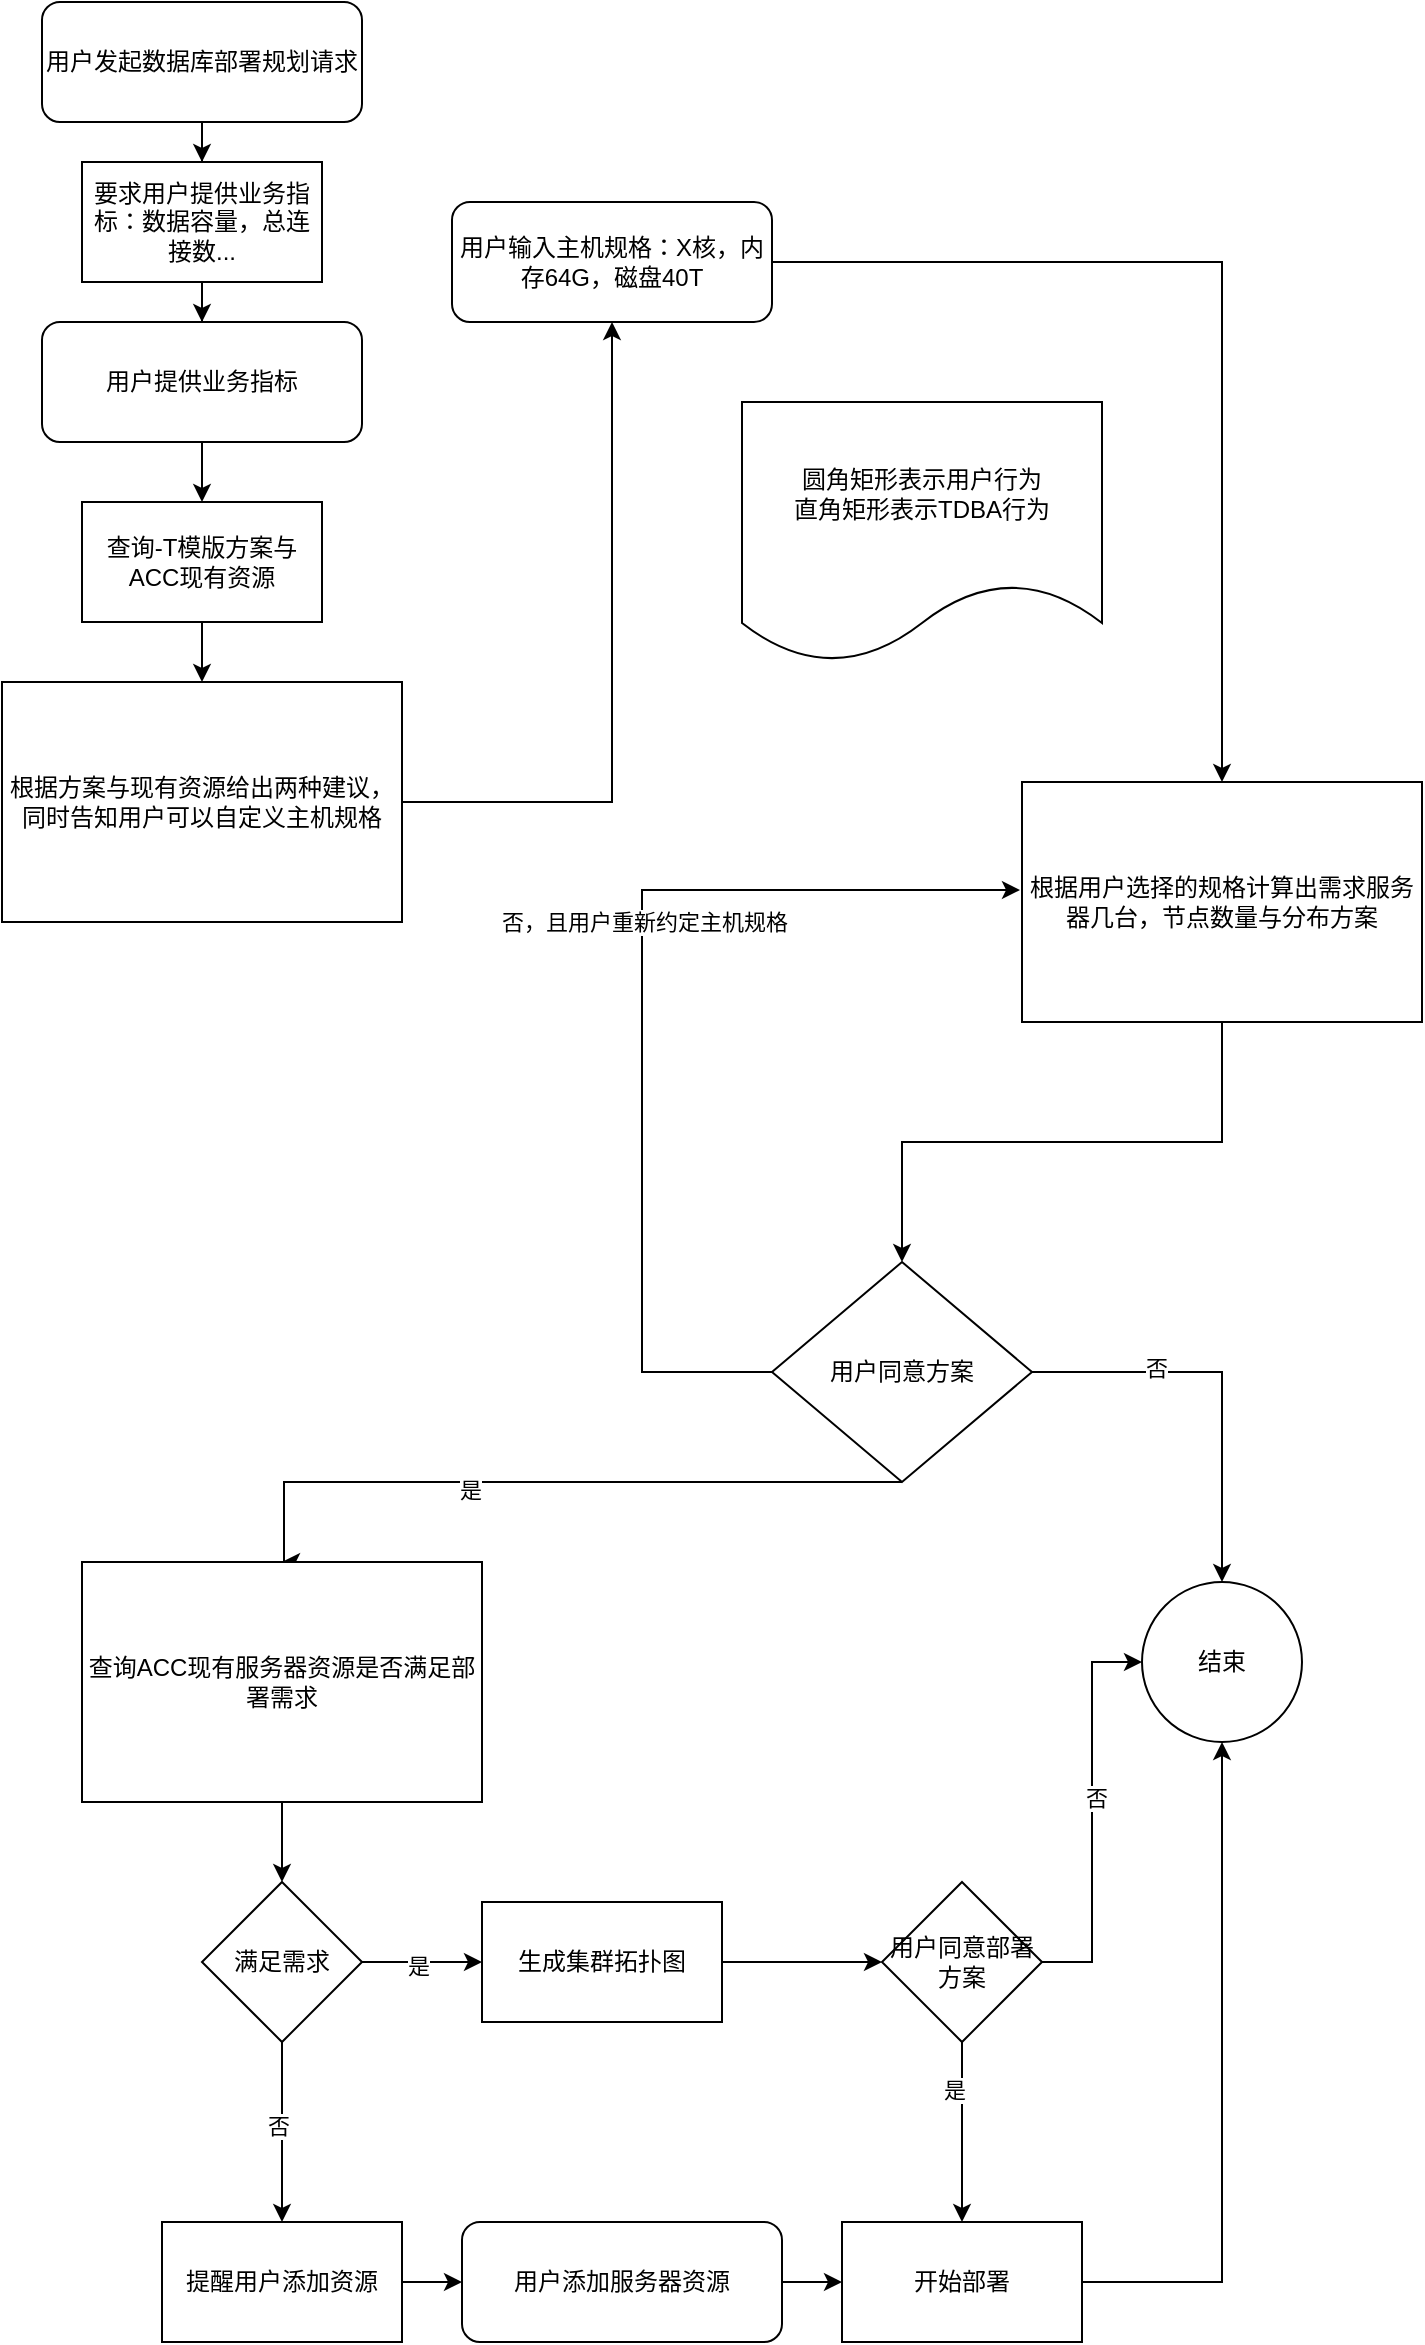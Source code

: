 <mxfile version="24.6.2" type="github">
  <diagram name="第 1 页" id="avmDc23T9HDgsjV4XYvA">
    <mxGraphModel dx="1674" dy="738" grid="1" gridSize="10" guides="1" tooltips="1" connect="1" arrows="1" fold="1" page="1" pageScale="1" pageWidth="827" pageHeight="1169" math="0" shadow="0">
      <root>
        <mxCell id="0" />
        <mxCell id="1" parent="0" />
        <mxCell id="2_RnS9Cv0YsXSPb3wlUZ-4" value="" style="edgeStyle=orthogonalEdgeStyle;rounded=0;orthogonalLoop=1;jettySize=auto;html=1;" parent="1" source="2_RnS9Cv0YsXSPb3wlUZ-1" target="2_RnS9Cv0YsXSPb3wlUZ-2" edge="1">
          <mxGeometry relative="1" as="geometry" />
        </mxCell>
        <mxCell id="2_RnS9Cv0YsXSPb3wlUZ-1" value="用户发起数据库部署规划请求" style="rounded=1;whiteSpace=wrap;html=1;" parent="1" vertex="1">
          <mxGeometry x="100" y="90" width="160" height="60" as="geometry" />
        </mxCell>
        <mxCell id="2_RnS9Cv0YsXSPb3wlUZ-6" value="" style="edgeStyle=orthogonalEdgeStyle;rounded=0;orthogonalLoop=1;jettySize=auto;html=1;" parent="1" source="2_RnS9Cv0YsXSPb3wlUZ-2" target="2_RnS9Cv0YsXSPb3wlUZ-5" edge="1">
          <mxGeometry relative="1" as="geometry" />
        </mxCell>
        <mxCell id="2_RnS9Cv0YsXSPb3wlUZ-2" value="要求用户提供业务指标：数据容量，总连接数..." style="rounded=0;whiteSpace=wrap;html=1;" parent="1" vertex="1">
          <mxGeometry x="120" y="170" width="120" height="60" as="geometry" />
        </mxCell>
        <mxCell id="2_RnS9Cv0YsXSPb3wlUZ-10" value="" style="edgeStyle=orthogonalEdgeStyle;rounded=0;orthogonalLoop=1;jettySize=auto;html=1;" parent="1" source="2_RnS9Cv0YsXSPb3wlUZ-5" target="2_RnS9Cv0YsXSPb3wlUZ-9" edge="1">
          <mxGeometry relative="1" as="geometry" />
        </mxCell>
        <mxCell id="2_RnS9Cv0YsXSPb3wlUZ-5" value="用户提供业务指标" style="rounded=1;whiteSpace=wrap;html=1;" parent="1" vertex="1">
          <mxGeometry x="100" y="250" width="160" height="60" as="geometry" />
        </mxCell>
        <mxCell id="2_RnS9Cv0YsXSPb3wlUZ-12" value="" style="edgeStyle=orthogonalEdgeStyle;rounded=0;orthogonalLoop=1;jettySize=auto;html=1;" parent="1" source="2_RnS9Cv0YsXSPb3wlUZ-9" target="2_RnS9Cv0YsXSPb3wlUZ-11" edge="1">
          <mxGeometry relative="1" as="geometry" />
        </mxCell>
        <mxCell id="2_RnS9Cv0YsXSPb3wlUZ-9" value="查询-T模版方案与ACC现有资源" style="rounded=0;whiteSpace=wrap;html=1;" parent="1" vertex="1">
          <mxGeometry x="120" y="340" width="120" height="60" as="geometry" />
        </mxCell>
        <mxCell id="2_RnS9Cv0YsXSPb3wlUZ-16" style="edgeStyle=orthogonalEdgeStyle;rounded=0;orthogonalLoop=1;jettySize=auto;html=1;exitX=1;exitY=0.5;exitDx=0;exitDy=0;" parent="1" source="2_RnS9Cv0YsXSPb3wlUZ-11" target="2_RnS9Cv0YsXSPb3wlUZ-15" edge="1">
          <mxGeometry relative="1" as="geometry" />
        </mxCell>
        <mxCell id="2_RnS9Cv0YsXSPb3wlUZ-11" value="根据方案与现有资源给出两种建议，同时告知用户可以自定义主机规格" style="whiteSpace=wrap;html=1;rounded=0;" parent="1" vertex="1">
          <mxGeometry x="80" y="430" width="200" height="120" as="geometry" />
        </mxCell>
        <mxCell id="2_RnS9Cv0YsXSPb3wlUZ-18" value="" style="edgeStyle=orthogonalEdgeStyle;rounded=0;orthogonalLoop=1;jettySize=auto;html=1;" parent="1" source="2_RnS9Cv0YsXSPb3wlUZ-15" target="2_RnS9Cv0YsXSPb3wlUZ-17" edge="1">
          <mxGeometry relative="1" as="geometry" />
        </mxCell>
        <mxCell id="2_RnS9Cv0YsXSPb3wlUZ-15" value="用户输入主机规格：X核，内存64G，磁盘40T" style="rounded=1;whiteSpace=wrap;html=1;" parent="1" vertex="1">
          <mxGeometry x="305" y="190" width="160" height="60" as="geometry" />
        </mxCell>
        <mxCell id="2_RnS9Cv0YsXSPb3wlUZ-21" value="" style="edgeStyle=orthogonalEdgeStyle;rounded=0;orthogonalLoop=1;jettySize=auto;html=1;" parent="1" source="2_RnS9Cv0YsXSPb3wlUZ-17" target="2_RnS9Cv0YsXSPb3wlUZ-20" edge="1">
          <mxGeometry relative="1" as="geometry" />
        </mxCell>
        <mxCell id="2_RnS9Cv0YsXSPb3wlUZ-17" value="根据用户选择的规格计算出需求服务器几台，节点数量与分布方案" style="whiteSpace=wrap;html=1;rounded=0;" parent="1" vertex="1">
          <mxGeometry x="590" y="480" width="200" height="120" as="geometry" />
        </mxCell>
        <mxCell id="2_RnS9Cv0YsXSPb3wlUZ-22" style="edgeStyle=orthogonalEdgeStyle;rounded=0;orthogonalLoop=1;jettySize=auto;html=1;entryX=-0.005;entryY=0.45;entryDx=0;entryDy=0;entryPerimeter=0;" parent="1" source="2_RnS9Cv0YsXSPb3wlUZ-20" target="2_RnS9Cv0YsXSPb3wlUZ-17" edge="1">
          <mxGeometry relative="1" as="geometry">
            <mxPoint x="390" y="530" as="targetPoint" />
            <Array as="points">
              <mxPoint x="400" y="775" />
              <mxPoint x="400" y="534" />
            </Array>
          </mxGeometry>
        </mxCell>
        <mxCell id="2_RnS9Cv0YsXSPb3wlUZ-23" value="否，且用户重新约定主机规格" style="edgeLabel;html=1;align=center;verticalAlign=middle;resizable=0;points=[];" parent="2_RnS9Cv0YsXSPb3wlUZ-22" vertex="1" connectable="0">
          <mxGeometry x="0.175" y="-1" relative="1" as="geometry">
            <mxPoint y="1" as="offset" />
          </mxGeometry>
        </mxCell>
        <mxCell id="2_RnS9Cv0YsXSPb3wlUZ-29" value="" style="edgeStyle=orthogonalEdgeStyle;rounded=0;orthogonalLoop=1;jettySize=auto;html=1;" parent="1" source="2_RnS9Cv0YsXSPb3wlUZ-20" target="2_RnS9Cv0YsXSPb3wlUZ-28" edge="1">
          <mxGeometry relative="1" as="geometry" />
        </mxCell>
        <mxCell id="2_RnS9Cv0YsXSPb3wlUZ-31" value="否" style="edgeLabel;html=1;align=center;verticalAlign=middle;resizable=0;points=[];" parent="2_RnS9Cv0YsXSPb3wlUZ-29" vertex="1" connectable="0">
          <mxGeometry x="-0.38" y="2" relative="1" as="geometry">
            <mxPoint as="offset" />
          </mxGeometry>
        </mxCell>
        <mxCell id="2_RnS9Cv0YsXSPb3wlUZ-32" style="edgeStyle=orthogonalEdgeStyle;rounded=0;orthogonalLoop=1;jettySize=auto;html=1;exitX=0.5;exitY=1;exitDx=0;exitDy=0;" parent="1" source="2_RnS9Cv0YsXSPb3wlUZ-20" edge="1">
          <mxGeometry relative="1" as="geometry">
            <mxPoint x="220" y="870" as="targetPoint" />
            <Array as="points">
              <mxPoint x="221" y="830" />
            </Array>
          </mxGeometry>
        </mxCell>
        <mxCell id="2_RnS9Cv0YsXSPb3wlUZ-33" value="是" style="edgeLabel;html=1;align=center;verticalAlign=middle;resizable=0;points=[];" parent="2_RnS9Cv0YsXSPb3wlUZ-32" vertex="1" connectable="0">
          <mxGeometry x="0.236" y="4" relative="1" as="geometry">
            <mxPoint as="offset" />
          </mxGeometry>
        </mxCell>
        <mxCell id="2_RnS9Cv0YsXSPb3wlUZ-20" value="用户同意方案" style="rhombus;whiteSpace=wrap;html=1;rounded=0;" parent="1" vertex="1">
          <mxGeometry x="465" y="720" width="130" height="110" as="geometry" />
        </mxCell>
        <mxCell id="2_RnS9Cv0YsXSPb3wlUZ-28" value="结束" style="ellipse;whiteSpace=wrap;html=1;rounded=0;" parent="1" vertex="1">
          <mxGeometry x="650" y="880" width="80" height="80" as="geometry" />
        </mxCell>
        <mxCell id="2_RnS9Cv0YsXSPb3wlUZ-36" value="" style="edgeStyle=orthogonalEdgeStyle;rounded=0;orthogonalLoop=1;jettySize=auto;html=1;" parent="1" source="2_RnS9Cv0YsXSPb3wlUZ-34" target="2_RnS9Cv0YsXSPb3wlUZ-35" edge="1">
          <mxGeometry relative="1" as="geometry" />
        </mxCell>
        <mxCell id="2_RnS9Cv0YsXSPb3wlUZ-34" value="查询ACC现有服务器资源是否满足部署需求" style="whiteSpace=wrap;html=1;rounded=0;" parent="1" vertex="1">
          <mxGeometry x="120" y="870" width="200" height="120" as="geometry" />
        </mxCell>
        <mxCell id="2_RnS9Cv0YsXSPb3wlUZ-40" value="" style="edgeStyle=orthogonalEdgeStyle;rounded=0;orthogonalLoop=1;jettySize=auto;html=1;" parent="1" source="2_RnS9Cv0YsXSPb3wlUZ-35" target="2_RnS9Cv0YsXSPb3wlUZ-39" edge="1">
          <mxGeometry relative="1" as="geometry" />
        </mxCell>
        <mxCell id="2_RnS9Cv0YsXSPb3wlUZ-41" value="是" style="edgeLabel;html=1;align=center;verticalAlign=middle;resizable=0;points=[];" parent="2_RnS9Cv0YsXSPb3wlUZ-40" vertex="1" connectable="0">
          <mxGeometry x="-0.067" y="-2" relative="1" as="geometry">
            <mxPoint as="offset" />
          </mxGeometry>
        </mxCell>
        <mxCell id="2_RnS9Cv0YsXSPb3wlUZ-43" value="" style="edgeStyle=orthogonalEdgeStyle;rounded=0;orthogonalLoop=1;jettySize=auto;html=1;" parent="1" source="2_RnS9Cv0YsXSPb3wlUZ-35" target="2_RnS9Cv0YsXSPb3wlUZ-42" edge="1">
          <mxGeometry relative="1" as="geometry" />
        </mxCell>
        <mxCell id="2_RnS9Cv0YsXSPb3wlUZ-44" value="否" style="edgeLabel;html=1;align=center;verticalAlign=middle;resizable=0;points=[];" parent="2_RnS9Cv0YsXSPb3wlUZ-43" vertex="1" connectable="0">
          <mxGeometry x="-0.067" y="-2" relative="1" as="geometry">
            <mxPoint as="offset" />
          </mxGeometry>
        </mxCell>
        <mxCell id="2_RnS9Cv0YsXSPb3wlUZ-35" value="满足需求" style="rhombus;whiteSpace=wrap;html=1;rounded=0;" parent="1" vertex="1">
          <mxGeometry x="180" y="1030" width="80" height="80" as="geometry" />
        </mxCell>
        <mxCell id="2_RnS9Cv0YsXSPb3wlUZ-48" value="" style="edgeStyle=orthogonalEdgeStyle;rounded=0;orthogonalLoop=1;jettySize=auto;html=1;" parent="1" source="2_RnS9Cv0YsXSPb3wlUZ-39" target="2_RnS9Cv0YsXSPb3wlUZ-47" edge="1">
          <mxGeometry relative="1" as="geometry" />
        </mxCell>
        <mxCell id="2_RnS9Cv0YsXSPb3wlUZ-39" value="生成集群拓扑图" style="whiteSpace=wrap;html=1;rounded=0;" parent="1" vertex="1">
          <mxGeometry x="320" y="1040" width="120" height="60" as="geometry" />
        </mxCell>
        <mxCell id="2_RnS9Cv0YsXSPb3wlUZ-55" style="edgeStyle=orthogonalEdgeStyle;rounded=0;orthogonalLoop=1;jettySize=auto;html=1;exitX=1;exitY=0.5;exitDx=0;exitDy=0;" parent="1" source="2_RnS9Cv0YsXSPb3wlUZ-42" target="2_RnS9Cv0YsXSPb3wlUZ-54" edge="1">
          <mxGeometry relative="1" as="geometry" />
        </mxCell>
        <mxCell id="2_RnS9Cv0YsXSPb3wlUZ-42" value="提醒用户添加资源" style="whiteSpace=wrap;html=1;rounded=0;" parent="1" vertex="1">
          <mxGeometry x="160" y="1200" width="120" height="60" as="geometry" />
        </mxCell>
        <mxCell id="2_RnS9Cv0YsXSPb3wlUZ-49" style="edgeStyle=orthogonalEdgeStyle;rounded=0;orthogonalLoop=1;jettySize=auto;html=1;entryX=0;entryY=0.5;entryDx=0;entryDy=0;" parent="1" source="2_RnS9Cv0YsXSPb3wlUZ-47" target="2_RnS9Cv0YsXSPb3wlUZ-28" edge="1">
          <mxGeometry relative="1" as="geometry" />
        </mxCell>
        <mxCell id="2_RnS9Cv0YsXSPb3wlUZ-50" value="否" style="edgeLabel;html=1;align=center;verticalAlign=middle;resizable=0;points=[];" parent="2_RnS9Cv0YsXSPb3wlUZ-49" vertex="1" connectable="0">
          <mxGeometry x="0.07" y="-2" relative="1" as="geometry">
            <mxPoint as="offset" />
          </mxGeometry>
        </mxCell>
        <mxCell id="2_RnS9Cv0YsXSPb3wlUZ-52" value="" style="edgeStyle=orthogonalEdgeStyle;rounded=0;orthogonalLoop=1;jettySize=auto;html=1;" parent="1" source="2_RnS9Cv0YsXSPb3wlUZ-47" target="2_RnS9Cv0YsXSPb3wlUZ-51" edge="1">
          <mxGeometry relative="1" as="geometry" />
        </mxCell>
        <mxCell id="2_RnS9Cv0YsXSPb3wlUZ-53" value="是" style="edgeLabel;html=1;align=center;verticalAlign=middle;resizable=0;points=[];" parent="2_RnS9Cv0YsXSPb3wlUZ-52" vertex="1" connectable="0">
          <mxGeometry x="-0.467" y="-4" relative="1" as="geometry">
            <mxPoint as="offset" />
          </mxGeometry>
        </mxCell>
        <mxCell id="2_RnS9Cv0YsXSPb3wlUZ-47" value="用户同意部署方案" style="rhombus;whiteSpace=wrap;html=1;rounded=0;" parent="1" vertex="1">
          <mxGeometry x="520" y="1030" width="80" height="80" as="geometry" />
        </mxCell>
        <mxCell id="2_RnS9Cv0YsXSPb3wlUZ-57" style="edgeStyle=orthogonalEdgeStyle;rounded=0;orthogonalLoop=1;jettySize=auto;html=1;exitX=1;exitY=0.5;exitDx=0;exitDy=0;entryX=0.5;entryY=1;entryDx=0;entryDy=0;" parent="1" source="2_RnS9Cv0YsXSPb3wlUZ-51" target="2_RnS9Cv0YsXSPb3wlUZ-28" edge="1">
          <mxGeometry relative="1" as="geometry">
            <mxPoint x="690" y="970" as="targetPoint" />
          </mxGeometry>
        </mxCell>
        <mxCell id="2_RnS9Cv0YsXSPb3wlUZ-51" value="开始部署" style="whiteSpace=wrap;html=1;rounded=0;" parent="1" vertex="1">
          <mxGeometry x="500" y="1200" width="120" height="60" as="geometry" />
        </mxCell>
        <mxCell id="2_RnS9Cv0YsXSPb3wlUZ-56" style="edgeStyle=orthogonalEdgeStyle;rounded=0;orthogonalLoop=1;jettySize=auto;html=1;exitX=1;exitY=0.5;exitDx=0;exitDy=0;entryX=0;entryY=0.5;entryDx=0;entryDy=0;" parent="1" source="2_RnS9Cv0YsXSPb3wlUZ-54" target="2_RnS9Cv0YsXSPb3wlUZ-51" edge="1">
          <mxGeometry relative="1" as="geometry" />
        </mxCell>
        <mxCell id="2_RnS9Cv0YsXSPb3wlUZ-54" value="用户添加服务器资源" style="rounded=1;whiteSpace=wrap;html=1;" parent="1" vertex="1">
          <mxGeometry x="310" y="1200" width="160" height="60" as="geometry" />
        </mxCell>
        <mxCell id="NCFBYxv4-C-78Fe6J2oB-1" value="&lt;span style=&quot;text-wrap: nowrap;&quot;&gt;圆角矩形表示用户行为&lt;/span&gt;&lt;div style=&quot;text-wrap: nowrap;&quot;&gt;直角矩形表示TDBA行为&lt;/div&gt;" style="shape=document;whiteSpace=wrap;html=1;boundedLbl=1;" vertex="1" parent="1">
          <mxGeometry x="450" y="290" width="180" height="130" as="geometry" />
        </mxCell>
      </root>
    </mxGraphModel>
  </diagram>
</mxfile>
